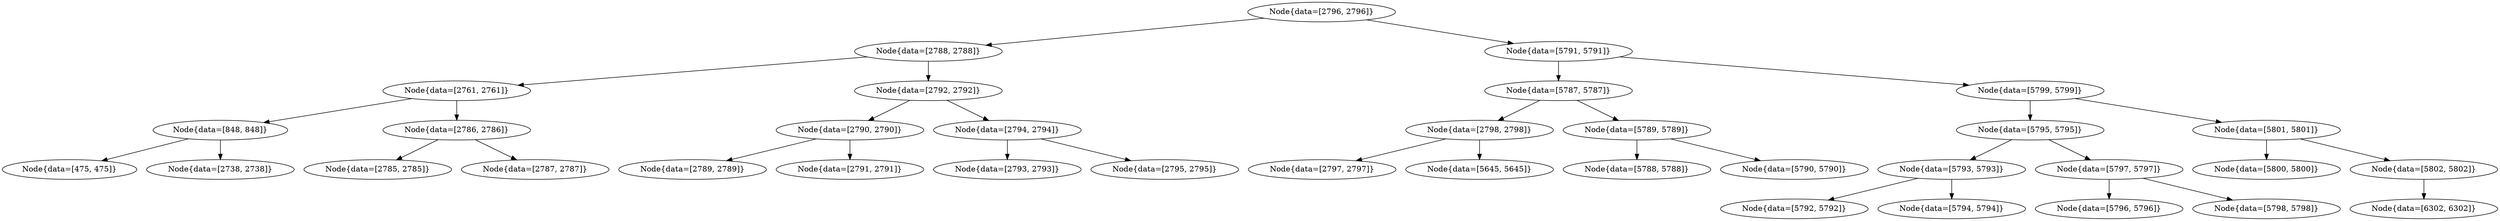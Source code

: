 digraph G{
214489099 [label="Node{data=[2796, 2796]}"]
214489099 -> 1582533973
1582533973 [label="Node{data=[2788, 2788]}"]
1582533973 -> 813281731
813281731 [label="Node{data=[2761, 2761]}"]
813281731 -> 685957449
685957449 [label="Node{data=[848, 848]}"]
685957449 -> 1646296286
1646296286 [label="Node{data=[475, 475]}"]
685957449 -> 551251178
551251178 [label="Node{data=[2738, 2738]}"]
813281731 -> 1573987995
1573987995 [label="Node{data=[2786, 2786]}"]
1573987995 -> 1652976833
1652976833 [label="Node{data=[2785, 2785]}"]
1573987995 -> 52509379
52509379 [label="Node{data=[2787, 2787]}"]
1582533973 -> 2028382833
2028382833 [label="Node{data=[2792, 2792]}"]
2028382833 -> 752332296
752332296 [label="Node{data=[2790, 2790]}"]
752332296 -> 2112237367
2112237367 [label="Node{data=[2789, 2789]}"]
752332296 -> 2006705514
2006705514 [label="Node{data=[2791, 2791]}"]
2028382833 -> 987987146
987987146 [label="Node{data=[2794, 2794]}"]
987987146 -> 735388272
735388272 [label="Node{data=[2793, 2793]}"]
987987146 -> 1736847274
1736847274 [label="Node{data=[2795, 2795]}"]
214489099 -> 1335768709
1335768709 [label="Node{data=[5791, 5791]}"]
1335768709 -> 1849300624
1849300624 [label="Node{data=[5787, 5787]}"]
1849300624 -> 1820225413
1820225413 [label="Node{data=[2798, 2798]}"]
1820225413 -> 978577119
978577119 [label="Node{data=[2797, 2797]}"]
1820225413 -> 80200974
80200974 [label="Node{data=[5645, 5645]}"]
1849300624 -> 980934032
980934032 [label="Node{data=[5789, 5789]}"]
980934032 -> 636133148
636133148 [label="Node{data=[5788, 5788]}"]
980934032 -> 11202656
11202656 [label="Node{data=[5790, 5790]}"]
1335768709 -> 981449422
981449422 [label="Node{data=[5799, 5799]}"]
981449422 -> 1046506316
1046506316 [label="Node{data=[5795, 5795]}"]
1046506316 -> 1333985763
1333985763 [label="Node{data=[5793, 5793]}"]
1333985763 -> 410894723
410894723 [label="Node{data=[5792, 5792]}"]
1333985763 -> 1603510664
1603510664 [label="Node{data=[5794, 5794]}"]
1046506316 -> 1653906237
1653906237 [label="Node{data=[5797, 5797]}"]
1653906237 -> 902759061
902759061 [label="Node{data=[5796, 5796]}"]
1653906237 -> 1128840310
1128840310 [label="Node{data=[5798, 5798]}"]
981449422 -> 18205302
18205302 [label="Node{data=[5801, 5801]}"]
18205302 -> 1201595418
1201595418 [label="Node{data=[5800, 5800]}"]
18205302 -> 176725462
176725462 [label="Node{data=[5802, 5802]}"]
176725462 -> 203762685
203762685 [label="Node{data=[6302, 6302]}"]
}